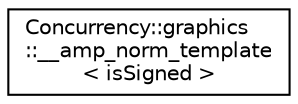 digraph "Graphical Class Hierarchy"
{
  edge [fontname="Helvetica",fontsize="10",labelfontname="Helvetica",labelfontsize="10"];
  node [fontname="Helvetica",fontsize="10",shape=record];
  rankdir="LR";
  Node1 [label="Concurrency::graphics\l::__amp_norm_template\l\< isSigned \>",height=0.2,width=0.4,color="black", fillcolor="white", style="filled",URL="$classConcurrency_1_1graphics_1_1____amp__norm__template.html"];
}
